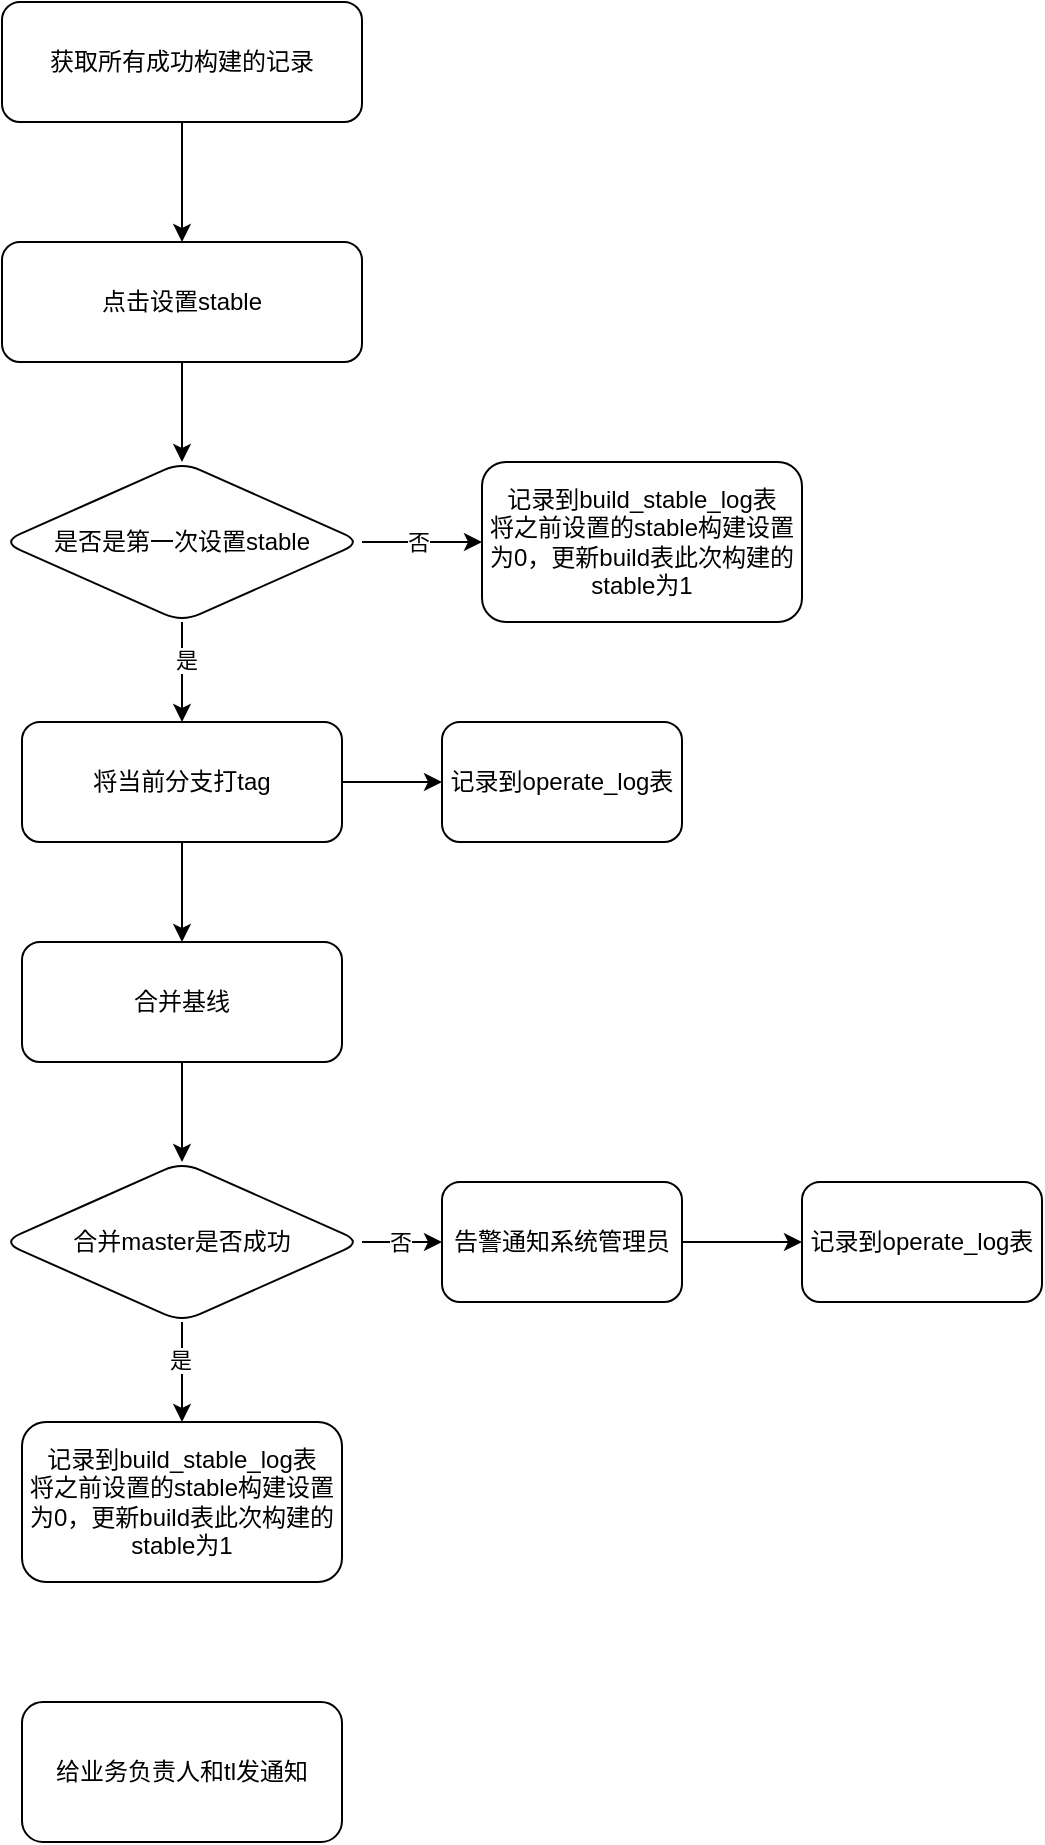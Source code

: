 <mxfile version="22.1.11" type="github">
  <diagram name="第 1 页" id="67K8c02Mb7CR_brThZ4o">
    <mxGraphModel dx="2074" dy="1146" grid="1" gridSize="10" guides="1" tooltips="1" connect="1" arrows="1" fold="1" page="1" pageScale="1" pageWidth="827" pageHeight="1169" math="0" shadow="0">
      <root>
        <mxCell id="0" />
        <mxCell id="1" parent="0" />
        <mxCell id="hhd8s7zhzYB81NyCpZZc-3" value="" style="edgeStyle=orthogonalEdgeStyle;rounded=0;orthogonalLoop=1;jettySize=auto;html=1;" parent="1" source="hhd8s7zhzYB81NyCpZZc-1" target="hhd8s7zhzYB81NyCpZZc-2" edge="1">
          <mxGeometry relative="1" as="geometry" />
        </mxCell>
        <mxCell id="hhd8s7zhzYB81NyCpZZc-1" value="获取所有成功构建的记录" style="rounded=1;whiteSpace=wrap;html=1;" parent="1" vertex="1">
          <mxGeometry x="180" y="40" width="180" height="60" as="geometry" />
        </mxCell>
        <mxCell id="hhd8s7zhzYB81NyCpZZc-5" value="" style="edgeStyle=orthogonalEdgeStyle;rounded=0;orthogonalLoop=1;jettySize=auto;html=1;" parent="1" source="hhd8s7zhzYB81NyCpZZc-2" target="hhd8s7zhzYB81NyCpZZc-4" edge="1">
          <mxGeometry relative="1" as="geometry" />
        </mxCell>
        <mxCell id="hhd8s7zhzYB81NyCpZZc-2" value="点击设置stable" style="whiteSpace=wrap;html=1;rounded=1;" parent="1" vertex="1">
          <mxGeometry x="180" y="160" width="180" height="60" as="geometry" />
        </mxCell>
        <mxCell id="hhd8s7zhzYB81NyCpZZc-11" value="" style="edgeStyle=orthogonalEdgeStyle;rounded=0;orthogonalLoop=1;jettySize=auto;html=1;" parent="1" source="hhd8s7zhzYB81NyCpZZc-4" target="hhd8s7zhzYB81NyCpZZc-10" edge="1">
          <mxGeometry relative="1" as="geometry" />
        </mxCell>
        <mxCell id="hhd8s7zhzYB81NyCpZZc-14" value="否" style="edgeLabel;html=1;align=center;verticalAlign=middle;resizable=0;points=[];" parent="hhd8s7zhzYB81NyCpZZc-11" vertex="1" connectable="0">
          <mxGeometry x="-0.067" relative="1" as="geometry">
            <mxPoint as="offset" />
          </mxGeometry>
        </mxCell>
        <mxCell id="hhd8s7zhzYB81NyCpZZc-30" value="" style="edgeStyle=orthogonalEdgeStyle;rounded=0;orthogonalLoop=1;jettySize=auto;html=1;" parent="1" source="hhd8s7zhzYB81NyCpZZc-4" target="hhd8s7zhzYB81NyCpZZc-29" edge="1">
          <mxGeometry relative="1" as="geometry" />
        </mxCell>
        <mxCell id="hhd8s7zhzYB81NyCpZZc-31" value="是" style="edgeLabel;html=1;align=center;verticalAlign=middle;resizable=0;points=[];" parent="hhd8s7zhzYB81NyCpZZc-30" vertex="1" connectable="0">
          <mxGeometry x="-0.273" y="2" relative="1" as="geometry">
            <mxPoint y="1" as="offset" />
          </mxGeometry>
        </mxCell>
        <mxCell id="hhd8s7zhzYB81NyCpZZc-4" value="是否是第一次设置stable" style="rhombus;whiteSpace=wrap;html=1;rounded=1;" parent="1" vertex="1">
          <mxGeometry x="180" y="270" width="180" height="80" as="geometry" />
        </mxCell>
        <mxCell id="hhd8s7zhzYB81NyCpZZc-16" value="" style="edgeStyle=orthogonalEdgeStyle;rounded=0;orthogonalLoop=1;jettySize=auto;html=1;" parent="1" source="hhd8s7zhzYB81NyCpZZc-6" target="hhd8s7zhzYB81NyCpZZc-15" edge="1">
          <mxGeometry relative="1" as="geometry" />
        </mxCell>
        <mxCell id="hhd8s7zhzYB81NyCpZZc-6" value="合并基线" style="whiteSpace=wrap;html=1;rounded=1;" parent="1" vertex="1">
          <mxGeometry x="190" y="510" width="160" height="60" as="geometry" />
        </mxCell>
        <mxCell id="hhd8s7zhzYB81NyCpZZc-10" value="记录到build_stable_log表&lt;br&gt;将之前设置的stable构建设置为0，更新build表此次构建的stable为1" style="whiteSpace=wrap;html=1;rounded=1;" parent="1" vertex="1">
          <mxGeometry x="420" y="270" width="160" height="80" as="geometry" />
        </mxCell>
        <mxCell id="hhd8s7zhzYB81NyCpZZc-18" value="" style="edgeStyle=orthogonalEdgeStyle;rounded=0;orthogonalLoop=1;jettySize=auto;html=1;" parent="1" source="hhd8s7zhzYB81NyCpZZc-15" edge="1">
          <mxGeometry relative="1" as="geometry">
            <mxPoint x="270" y="750" as="targetPoint" />
          </mxGeometry>
        </mxCell>
        <mxCell id="hhd8s7zhzYB81NyCpZZc-25" value="是" style="edgeLabel;html=1;align=center;verticalAlign=middle;resizable=0;points=[];" parent="hhd8s7zhzYB81NyCpZZc-18" vertex="1" connectable="0">
          <mxGeometry x="-0.24" y="-1" relative="1" as="geometry">
            <mxPoint as="offset" />
          </mxGeometry>
        </mxCell>
        <mxCell id="hhd8s7zhzYB81NyCpZZc-20" value="" style="edgeStyle=orthogonalEdgeStyle;rounded=0;orthogonalLoop=1;jettySize=auto;html=1;" parent="1" source="hhd8s7zhzYB81NyCpZZc-15" target="hhd8s7zhzYB81NyCpZZc-19" edge="1">
          <mxGeometry relative="1" as="geometry" />
        </mxCell>
        <mxCell id="hhd8s7zhzYB81NyCpZZc-21" value="否" style="edgeLabel;html=1;align=center;verticalAlign=middle;resizable=0;points=[];" parent="hhd8s7zhzYB81NyCpZZc-20" vertex="1" connectable="0">
          <mxGeometry x="-0.082" relative="1" as="geometry">
            <mxPoint as="offset" />
          </mxGeometry>
        </mxCell>
        <mxCell id="hhd8s7zhzYB81NyCpZZc-15" value="合并master是否成功" style="rhombus;whiteSpace=wrap;html=1;rounded=1;" parent="1" vertex="1">
          <mxGeometry x="180" y="620" width="180" height="80" as="geometry" />
        </mxCell>
        <mxCell id="hhd8s7zhzYB81NyCpZZc-44" value="" style="edgeStyle=orthogonalEdgeStyle;rounded=0;orthogonalLoop=1;jettySize=auto;html=1;" parent="1" source="hhd8s7zhzYB81NyCpZZc-19" target="hhd8s7zhzYB81NyCpZZc-42" edge="1">
          <mxGeometry relative="1" as="geometry" />
        </mxCell>
        <mxCell id="hhd8s7zhzYB81NyCpZZc-19" value="告警通知系统管理员" style="whiteSpace=wrap;html=1;rounded=1;" parent="1" vertex="1">
          <mxGeometry x="400" y="630" width="120" height="60" as="geometry" />
        </mxCell>
        <mxCell id="hhd8s7zhzYB81NyCpZZc-32" value="" style="edgeStyle=orthogonalEdgeStyle;rounded=0;orthogonalLoop=1;jettySize=auto;html=1;" parent="1" source="hhd8s7zhzYB81NyCpZZc-29" target="hhd8s7zhzYB81NyCpZZc-6" edge="1">
          <mxGeometry relative="1" as="geometry" />
        </mxCell>
        <mxCell id="hhd8s7zhzYB81NyCpZZc-34" value="" style="edgeStyle=orthogonalEdgeStyle;rounded=0;orthogonalLoop=1;jettySize=auto;html=1;" parent="1" source="hhd8s7zhzYB81NyCpZZc-29" target="hhd8s7zhzYB81NyCpZZc-33" edge="1">
          <mxGeometry relative="1" as="geometry" />
        </mxCell>
        <mxCell id="hhd8s7zhzYB81NyCpZZc-29" value="将当前分支打tag" style="whiteSpace=wrap;html=1;rounded=1;" parent="1" vertex="1">
          <mxGeometry x="190" y="400" width="160" height="60" as="geometry" />
        </mxCell>
        <mxCell id="hhd8s7zhzYB81NyCpZZc-33" value="记录到operate_log表" style="whiteSpace=wrap;html=1;rounded=1;" parent="1" vertex="1">
          <mxGeometry x="400" y="400" width="120" height="60" as="geometry" />
        </mxCell>
        <mxCell id="hhd8s7zhzYB81NyCpZZc-40" value="给业务负责人和tl发通知" style="whiteSpace=wrap;html=1;rounded=1;" parent="1" vertex="1">
          <mxGeometry x="190" y="890" width="160" height="70" as="geometry" />
        </mxCell>
        <mxCell id="hhd8s7zhzYB81NyCpZZc-42" value="记录到operate_log表" style="whiteSpace=wrap;html=1;rounded=1;" parent="1" vertex="1">
          <mxGeometry x="580" y="630" width="120" height="60" as="geometry" />
        </mxCell>
        <mxCell id="QHBKXCjFe86yNba2GvMM-2" value="记录到build_stable_log表&lt;br&gt;将之前设置的stable构建设置为0，更新build表此次构建的stable为1" style="whiteSpace=wrap;html=1;rounded=1;" vertex="1" parent="1">
          <mxGeometry x="190" y="750" width="160" height="80" as="geometry" />
        </mxCell>
      </root>
    </mxGraphModel>
  </diagram>
</mxfile>
